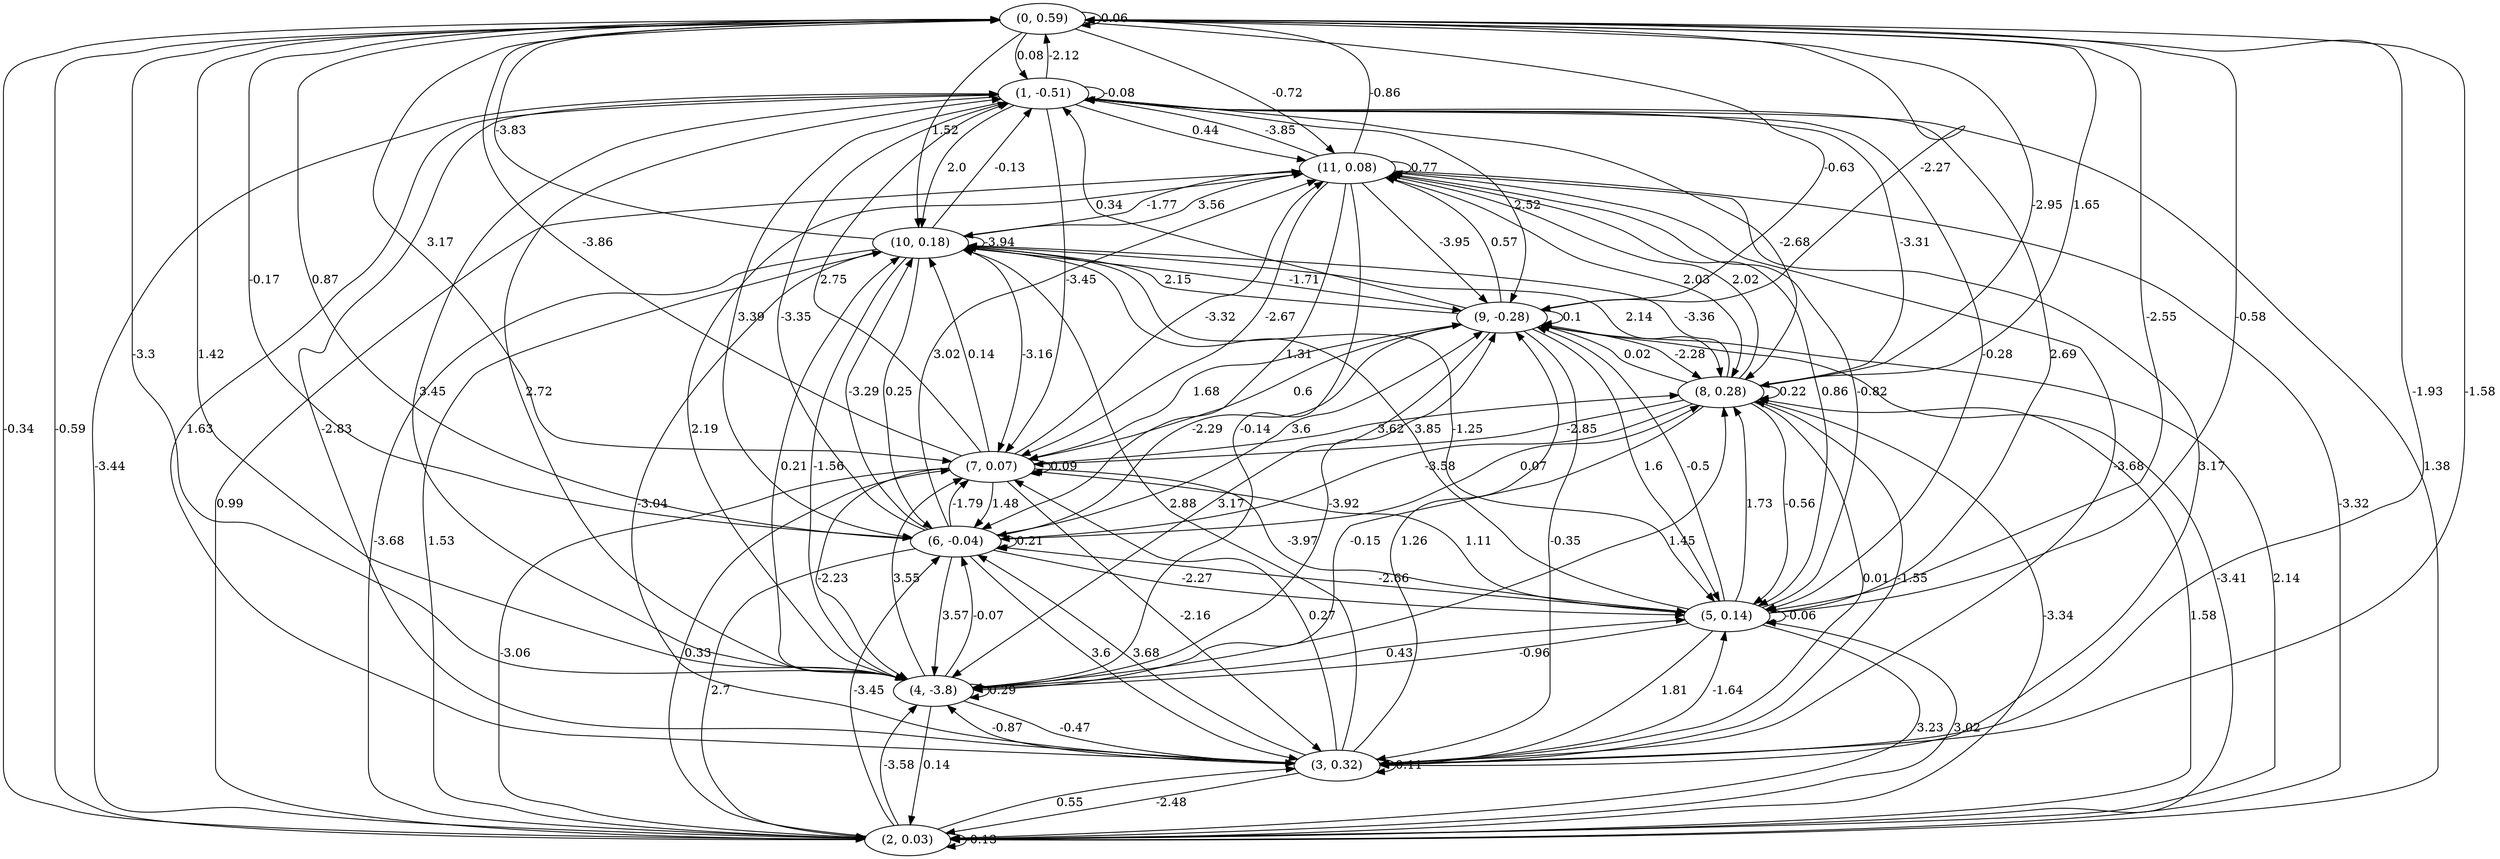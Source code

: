 digraph {
    0 [ label = "(0, 0.59)" ]
    1 [ label = "(1, -0.51)" ]
    2 [ label = "(2, 0.03)" ]
    3 [ label = "(3, 0.32)" ]
    4 [ label = "(4, -3.8)" ]
    5 [ label = "(5, 0.14)" ]
    6 [ label = "(6, -0.04)" ]
    7 [ label = "(7, 0.07)" ]
    8 [ label = "(8, 0.28)" ]
    9 [ label = "(9, -0.28)" ]
    10 [ label = "(10, 0.18)" ]
    11 [ label = "(11, 0.08)" ]
    0 -> 0 [ label = "0.06" ]
    1 -> 1 [ label = "-0.08" ]
    2 -> 2 [ label = "-0.13" ]
    3 -> 3 [ label = "0.11" ]
    4 -> 4 [ label = "0.29" ]
    5 -> 5 [ label = "-0.06" ]
    6 -> 6 [ label = "0.21" ]
    7 -> 7 [ label = "0.09" ]
    8 -> 8 [ label = "0.22" ]
    9 -> 9 [ label = "0.1" ]
    10 -> 10 [ label = "-3.94" ]
    11 -> 11 [ label = "0.77" ]
    1 -> 0 [ label = "-2.12" ]
    2 -> 0 [ label = "-0.59" ]
    3 -> 0 [ label = "-1.58" ]
    4 -> 0 [ label = "1.42" ]
    5 -> 0 [ label = "-0.58" ]
    6 -> 0 [ label = "0.87" ]
    7 -> 0 [ label = "-3.86" ]
    8 -> 0 [ label = "1.65" ]
    9 -> 0 [ label = "-2.27" ]
    10 -> 0 [ label = "-3.83" ]
    11 -> 0 [ label = "-0.86" ]
    0 -> 1 [ label = "0.08" ]
    2 -> 1 [ label = "-3.44" ]
    3 -> 1 [ label = "-2.83" ]
    4 -> 1 [ label = "2.72" ]
    5 -> 1 [ label = "2.69" ]
    6 -> 1 [ label = "-3.35" ]
    7 -> 1 [ label = "2.75" ]
    8 -> 1 [ label = "-3.31" ]
    9 -> 1 [ label = "0.34" ]
    10 -> 1 [ label = "-0.13" ]
    11 -> 1 [ label = "-3.85" ]
    0 -> 2 [ label = "-0.34" ]
    1 -> 2 [ label = "1.38" ]
    3 -> 2 [ label = "-2.48" ]
    4 -> 2 [ label = "0.14" ]
    5 -> 2 [ label = "3.23" ]
    6 -> 2 [ label = "2.7" ]
    7 -> 2 [ label = "-3.06" ]
    8 -> 2 [ label = "-3.34" ]
    9 -> 2 [ label = "-3.41" ]
    10 -> 2 [ label = "-3.68" ]
    11 -> 2 [ label = "-3.32" ]
    0 -> 3 [ label = "-1.93" ]
    1 -> 3 [ label = "1.63" ]
    2 -> 3 [ label = "0.55" ]
    4 -> 3 [ label = "-0.47" ]
    5 -> 3 [ label = "1.81" ]
    6 -> 3 [ label = "3.6" ]
    7 -> 3 [ label = "-2.16" ]
    8 -> 3 [ label = "0.01" ]
    9 -> 3 [ label = "-0.35" ]
    10 -> 3 [ label = "-3.04" ]
    11 -> 3 [ label = "3.17" ]
    0 -> 4 [ label = "-3.3" ]
    1 -> 4 [ label = "3.45" ]
    2 -> 4 [ label = "-3.58" ]
    3 -> 4 [ label = "-0.87" ]
    5 -> 4 [ label = "-0.96" ]
    6 -> 4 [ label = "3.57" ]
    7 -> 4 [ label = "-2.23" ]
    8 -> 4 [ label = "-0.15" ]
    9 -> 4 [ label = "3.17" ]
    10 -> 4 [ label = "-1.56" ]
    11 -> 4 [ label = "-0.14" ]
    0 -> 5 [ label = "-2.55" ]
    1 -> 5 [ label = "-0.28" ]
    2 -> 5 [ label = "3.02" ]
    3 -> 5 [ label = "-1.64" ]
    4 -> 5 [ label = "0.43" ]
    6 -> 5 [ label = "-2.27" ]
    7 -> 5 [ label = "-3.97" ]
    8 -> 5 [ label = "-0.56" ]
    9 -> 5 [ label = "1.6" ]
    10 -> 5 [ label = "-1.25" ]
    11 -> 5 [ label = "0.86" ]
    0 -> 6 [ label = "-0.17" ]
    1 -> 6 [ label = "3.39" ]
    2 -> 6 [ label = "-3.45" ]
    3 -> 6 [ label = "3.68" ]
    4 -> 6 [ label = "-0.07" ]
    5 -> 6 [ label = "-2.66" ]
    7 -> 6 [ label = "1.48" ]
    8 -> 6 [ label = "-3.58" ]
    9 -> 6 [ label = "-2.29" ]
    10 -> 6 [ label = "0.25" ]
    11 -> 6 [ label = "1.31" ]
    0 -> 7 [ label = "3.17" ]
    1 -> 7 [ label = "-3.45" ]
    2 -> 7 [ label = "0.33" ]
    3 -> 7 [ label = "0.27" ]
    4 -> 7 [ label = "3.55" ]
    5 -> 7 [ label = "1.11" ]
    6 -> 7 [ label = "-1.79" ]
    8 -> 7 [ label = "-2.85" ]
    9 -> 7 [ label = "0.6" ]
    10 -> 7 [ label = "-3.16" ]
    11 -> 7 [ label = "-2.67" ]
    0 -> 8 [ label = "-2.95" ]
    1 -> 8 [ label = "-2.68" ]
    2 -> 8 [ label = "1.58" ]
    3 -> 8 [ label = "-1.55" ]
    4 -> 8 [ label = "1.45" ]
    5 -> 8 [ label = "1.73" ]
    6 -> 8 [ label = "0.07" ]
    7 -> 8 [ label = "3.62" ]
    9 -> 8 [ label = "-2.28" ]
    10 -> 8 [ label = "2.14" ]
    11 -> 8 [ label = "2.03" ]
    0 -> 9 [ label = "-0.63" ]
    1 -> 9 [ label = "2.52" ]
    2 -> 9 [ label = "2.14" ]
    3 -> 9 [ label = "1.26" ]
    4 -> 9 [ label = "-3.92" ]
    5 -> 9 [ label = "-0.5" ]
    6 -> 9 [ label = "3.6" ]
    7 -> 9 [ label = "1.68" ]
    8 -> 9 [ label = "0.02" ]
    10 -> 9 [ label = "-1.71" ]
    11 -> 9 [ label = "-3.95" ]
    0 -> 10 [ label = "1.52" ]
    1 -> 10 [ label = "2.0" ]
    2 -> 10 [ label = "1.53" ]
    3 -> 10 [ label = "2.88" ]
    4 -> 10 [ label = "0.21" ]
    5 -> 10 [ label = "3.85" ]
    6 -> 10 [ label = "-3.29" ]
    7 -> 10 [ label = "0.14" ]
    8 -> 10 [ label = "-3.36" ]
    9 -> 10 [ label = "2.15" ]
    11 -> 10 [ label = "-1.77" ]
    0 -> 11 [ label = "-0.72" ]
    1 -> 11 [ label = "0.44" ]
    2 -> 11 [ label = "0.99" ]
    3 -> 11 [ label = "-3.68" ]
    4 -> 11 [ label = "2.19" ]
    5 -> 11 [ label = "-0.82" ]
    6 -> 11 [ label = "3.02" ]
    7 -> 11 [ label = "-3.32" ]
    8 -> 11 [ label = "2.02" ]
    9 -> 11 [ label = "0.57" ]
    10 -> 11 [ label = "3.56" ]
}

